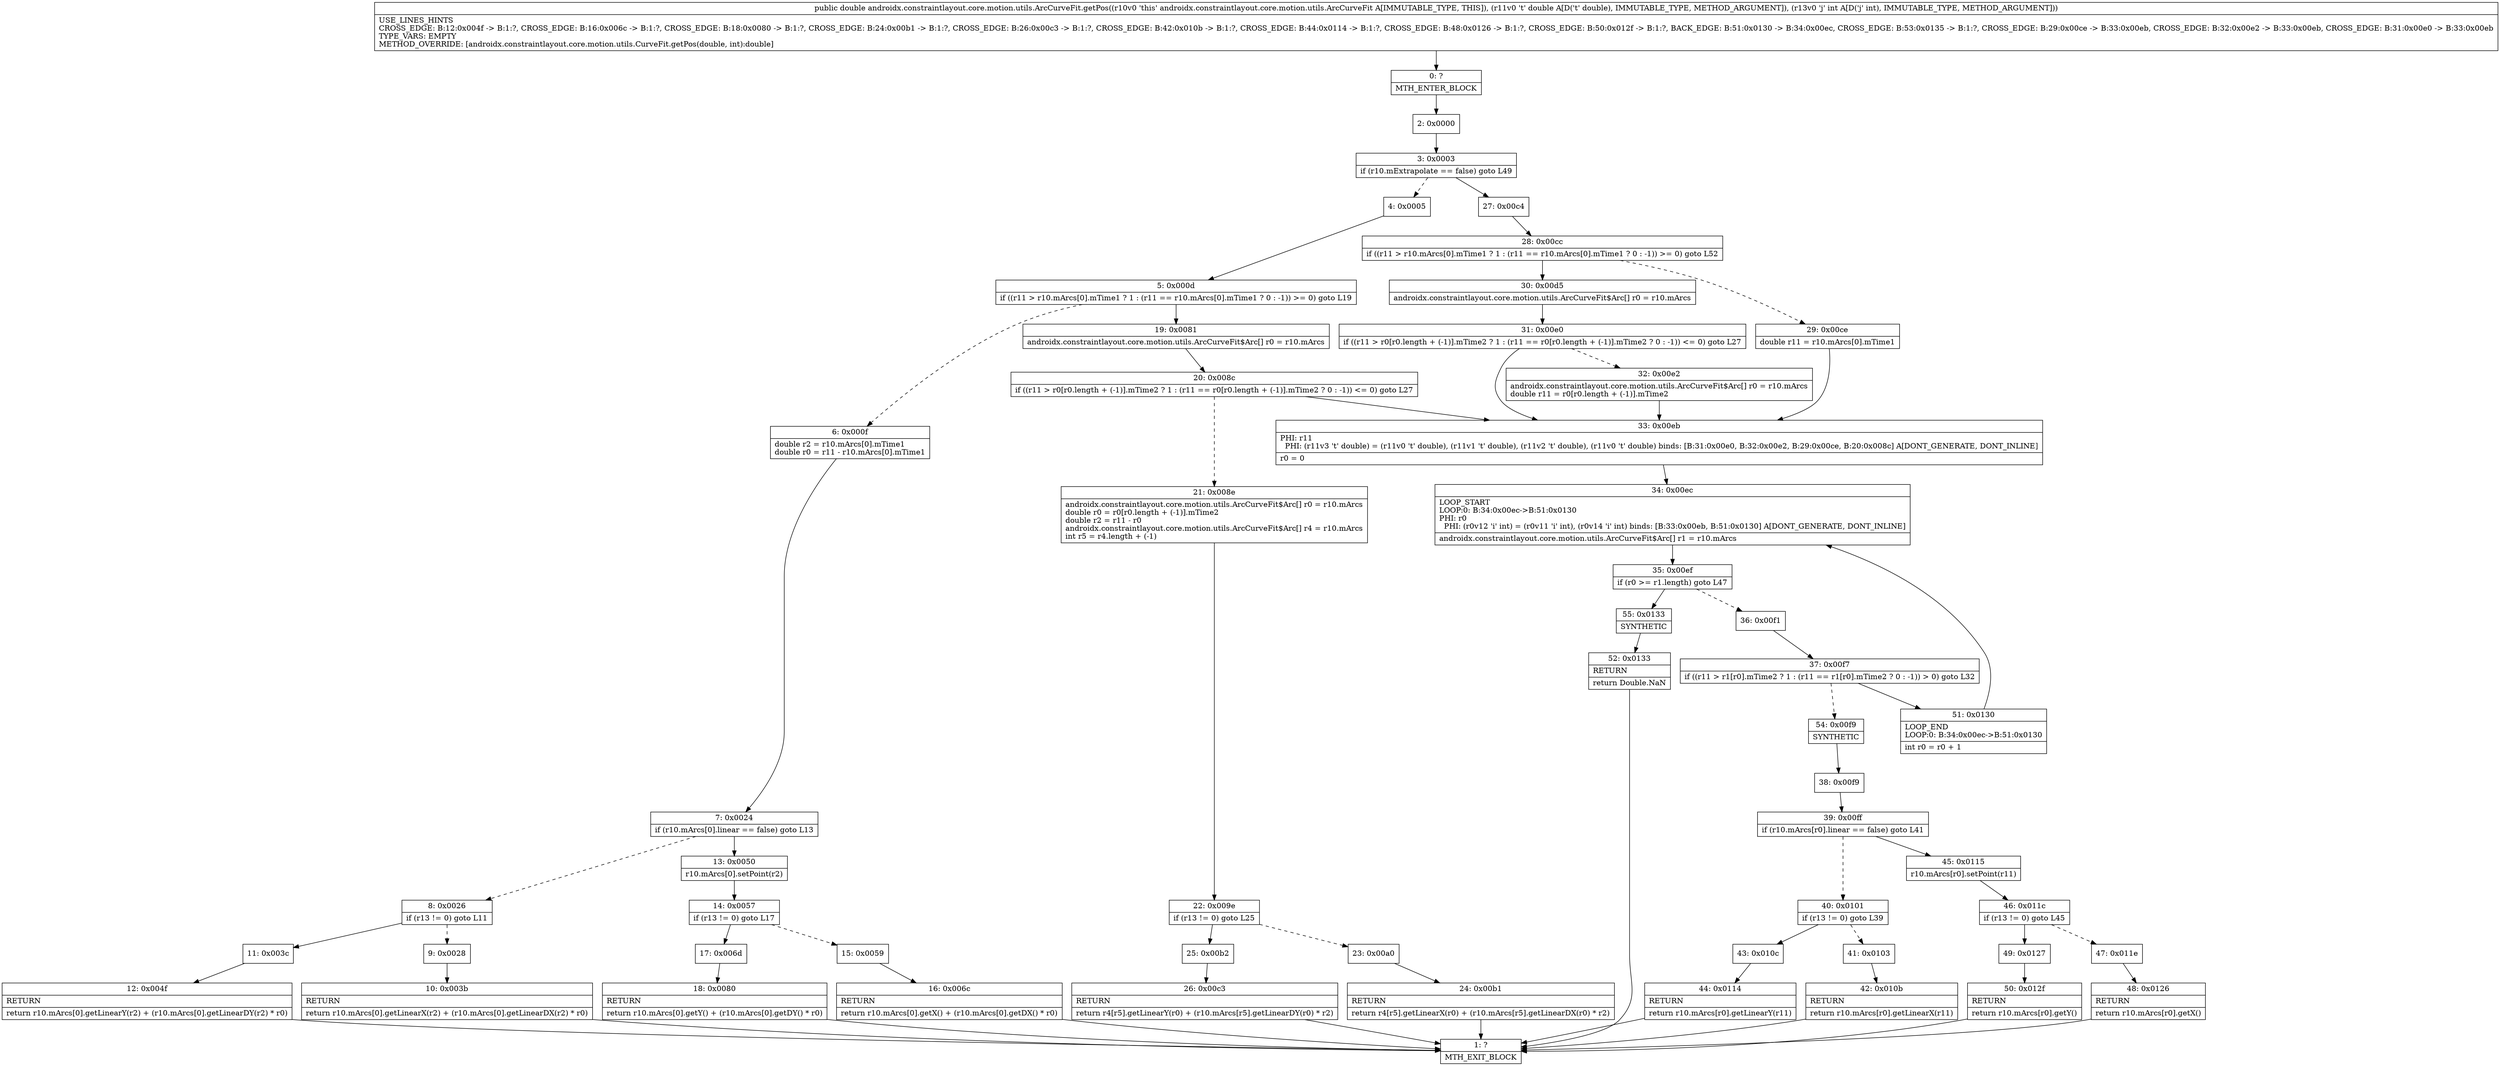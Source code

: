 digraph "CFG forandroidx.constraintlayout.core.motion.utils.ArcCurveFit.getPos(DI)D" {
Node_0 [shape=record,label="{0\:\ ?|MTH_ENTER_BLOCK\l}"];
Node_2 [shape=record,label="{2\:\ 0x0000}"];
Node_3 [shape=record,label="{3\:\ 0x0003|if (r10.mExtrapolate == false) goto L49\l}"];
Node_4 [shape=record,label="{4\:\ 0x0005}"];
Node_5 [shape=record,label="{5\:\ 0x000d|if ((r11 \> r10.mArcs[0].mTime1 ? 1 : (r11 == r10.mArcs[0].mTime1 ? 0 : \-1)) \>= 0) goto L19\l}"];
Node_6 [shape=record,label="{6\:\ 0x000f|double r2 = r10.mArcs[0].mTime1\ldouble r0 = r11 \- r10.mArcs[0].mTime1\l}"];
Node_7 [shape=record,label="{7\:\ 0x0024|if (r10.mArcs[0].linear == false) goto L13\l}"];
Node_8 [shape=record,label="{8\:\ 0x0026|if (r13 != 0) goto L11\l}"];
Node_9 [shape=record,label="{9\:\ 0x0028}"];
Node_10 [shape=record,label="{10\:\ 0x003b|RETURN\l|return r10.mArcs[0].getLinearX(r2) + (r10.mArcs[0].getLinearDX(r2) * r0)\l}"];
Node_1 [shape=record,label="{1\:\ ?|MTH_EXIT_BLOCK\l}"];
Node_11 [shape=record,label="{11\:\ 0x003c}"];
Node_12 [shape=record,label="{12\:\ 0x004f|RETURN\l|return r10.mArcs[0].getLinearY(r2) + (r10.mArcs[0].getLinearDY(r2) * r0)\l}"];
Node_13 [shape=record,label="{13\:\ 0x0050|r10.mArcs[0].setPoint(r2)\l}"];
Node_14 [shape=record,label="{14\:\ 0x0057|if (r13 != 0) goto L17\l}"];
Node_15 [shape=record,label="{15\:\ 0x0059}"];
Node_16 [shape=record,label="{16\:\ 0x006c|RETURN\l|return r10.mArcs[0].getX() + (r10.mArcs[0].getDX() * r0)\l}"];
Node_17 [shape=record,label="{17\:\ 0x006d}"];
Node_18 [shape=record,label="{18\:\ 0x0080|RETURN\l|return r10.mArcs[0].getY() + (r10.mArcs[0].getDY() * r0)\l}"];
Node_19 [shape=record,label="{19\:\ 0x0081|androidx.constraintlayout.core.motion.utils.ArcCurveFit$Arc[] r0 = r10.mArcs\l}"];
Node_20 [shape=record,label="{20\:\ 0x008c|if ((r11 \> r0[r0.length + (\-1)].mTime2 ? 1 : (r11 == r0[r0.length + (\-1)].mTime2 ? 0 : \-1)) \<= 0) goto L27\l}"];
Node_21 [shape=record,label="{21\:\ 0x008e|androidx.constraintlayout.core.motion.utils.ArcCurveFit$Arc[] r0 = r10.mArcs\ldouble r0 = r0[r0.length + (\-1)].mTime2\ldouble r2 = r11 \- r0\landroidx.constraintlayout.core.motion.utils.ArcCurveFit$Arc[] r4 = r10.mArcs\lint r5 = r4.length + (\-1)\l}"];
Node_22 [shape=record,label="{22\:\ 0x009e|if (r13 != 0) goto L25\l}"];
Node_23 [shape=record,label="{23\:\ 0x00a0}"];
Node_24 [shape=record,label="{24\:\ 0x00b1|RETURN\l|return r4[r5].getLinearX(r0) + (r10.mArcs[r5].getLinearDX(r0) * r2)\l}"];
Node_25 [shape=record,label="{25\:\ 0x00b2}"];
Node_26 [shape=record,label="{26\:\ 0x00c3|RETURN\l|return r4[r5].getLinearY(r0) + (r10.mArcs[r5].getLinearDY(r0) * r2)\l}"];
Node_33 [shape=record,label="{33\:\ 0x00eb|PHI: r11 \l  PHI: (r11v3 't' double) = (r11v0 't' double), (r11v1 't' double), (r11v2 't' double), (r11v0 't' double) binds: [B:31:0x00e0, B:32:0x00e2, B:29:0x00ce, B:20:0x008c] A[DONT_GENERATE, DONT_INLINE]\l|r0 = 0\l}"];
Node_34 [shape=record,label="{34\:\ 0x00ec|LOOP_START\lLOOP:0: B:34:0x00ec\-\>B:51:0x0130\lPHI: r0 \l  PHI: (r0v12 'i' int) = (r0v11 'i' int), (r0v14 'i' int) binds: [B:33:0x00eb, B:51:0x0130] A[DONT_GENERATE, DONT_INLINE]\l|androidx.constraintlayout.core.motion.utils.ArcCurveFit$Arc[] r1 = r10.mArcs\l}"];
Node_35 [shape=record,label="{35\:\ 0x00ef|if (r0 \>= r1.length) goto L47\l}"];
Node_36 [shape=record,label="{36\:\ 0x00f1}"];
Node_37 [shape=record,label="{37\:\ 0x00f7|if ((r11 \> r1[r0].mTime2 ? 1 : (r11 == r1[r0].mTime2 ? 0 : \-1)) \> 0) goto L32\l}"];
Node_51 [shape=record,label="{51\:\ 0x0130|LOOP_END\lLOOP:0: B:34:0x00ec\-\>B:51:0x0130\l|int r0 = r0 + 1\l}"];
Node_54 [shape=record,label="{54\:\ 0x00f9|SYNTHETIC\l}"];
Node_38 [shape=record,label="{38\:\ 0x00f9}"];
Node_39 [shape=record,label="{39\:\ 0x00ff|if (r10.mArcs[r0].linear == false) goto L41\l}"];
Node_40 [shape=record,label="{40\:\ 0x0101|if (r13 != 0) goto L39\l}"];
Node_41 [shape=record,label="{41\:\ 0x0103}"];
Node_42 [shape=record,label="{42\:\ 0x010b|RETURN\l|return r10.mArcs[r0].getLinearX(r11)\l}"];
Node_43 [shape=record,label="{43\:\ 0x010c}"];
Node_44 [shape=record,label="{44\:\ 0x0114|RETURN\l|return r10.mArcs[r0].getLinearY(r11)\l}"];
Node_45 [shape=record,label="{45\:\ 0x0115|r10.mArcs[r0].setPoint(r11)\l}"];
Node_46 [shape=record,label="{46\:\ 0x011c|if (r13 != 0) goto L45\l}"];
Node_47 [shape=record,label="{47\:\ 0x011e}"];
Node_48 [shape=record,label="{48\:\ 0x0126|RETURN\l|return r10.mArcs[r0].getX()\l}"];
Node_49 [shape=record,label="{49\:\ 0x0127}"];
Node_50 [shape=record,label="{50\:\ 0x012f|RETURN\l|return r10.mArcs[r0].getY()\l}"];
Node_55 [shape=record,label="{55\:\ 0x0133|SYNTHETIC\l}"];
Node_52 [shape=record,label="{52\:\ 0x0133|RETURN\l|return Double.NaN\l}"];
Node_27 [shape=record,label="{27\:\ 0x00c4}"];
Node_28 [shape=record,label="{28\:\ 0x00cc|if ((r11 \> r10.mArcs[0].mTime1 ? 1 : (r11 == r10.mArcs[0].mTime1 ? 0 : \-1)) \>= 0) goto L52\l}"];
Node_29 [shape=record,label="{29\:\ 0x00ce|double r11 = r10.mArcs[0].mTime1\l}"];
Node_30 [shape=record,label="{30\:\ 0x00d5|androidx.constraintlayout.core.motion.utils.ArcCurveFit$Arc[] r0 = r10.mArcs\l}"];
Node_31 [shape=record,label="{31\:\ 0x00e0|if ((r11 \> r0[r0.length + (\-1)].mTime2 ? 1 : (r11 == r0[r0.length + (\-1)].mTime2 ? 0 : \-1)) \<= 0) goto L27\l}"];
Node_32 [shape=record,label="{32\:\ 0x00e2|androidx.constraintlayout.core.motion.utils.ArcCurveFit$Arc[] r0 = r10.mArcs\ldouble r11 = r0[r0.length + (\-1)].mTime2\l}"];
MethodNode[shape=record,label="{public double androidx.constraintlayout.core.motion.utils.ArcCurveFit.getPos((r10v0 'this' androidx.constraintlayout.core.motion.utils.ArcCurveFit A[IMMUTABLE_TYPE, THIS]), (r11v0 't' double A[D('t' double), IMMUTABLE_TYPE, METHOD_ARGUMENT]), (r13v0 'j' int A[D('j' int), IMMUTABLE_TYPE, METHOD_ARGUMENT]))  | USE_LINES_HINTS\lCROSS_EDGE: B:12:0x004f \-\> B:1:?, CROSS_EDGE: B:16:0x006c \-\> B:1:?, CROSS_EDGE: B:18:0x0080 \-\> B:1:?, CROSS_EDGE: B:24:0x00b1 \-\> B:1:?, CROSS_EDGE: B:26:0x00c3 \-\> B:1:?, CROSS_EDGE: B:42:0x010b \-\> B:1:?, CROSS_EDGE: B:44:0x0114 \-\> B:1:?, CROSS_EDGE: B:48:0x0126 \-\> B:1:?, CROSS_EDGE: B:50:0x012f \-\> B:1:?, BACK_EDGE: B:51:0x0130 \-\> B:34:0x00ec, CROSS_EDGE: B:53:0x0135 \-\> B:1:?, CROSS_EDGE: B:29:0x00ce \-\> B:33:0x00eb, CROSS_EDGE: B:32:0x00e2 \-\> B:33:0x00eb, CROSS_EDGE: B:31:0x00e0 \-\> B:33:0x00eb\lTYPE_VARS: EMPTY\lMETHOD_OVERRIDE: [androidx.constraintlayout.core.motion.utils.CurveFit.getPos(double, int):double]\l}"];
MethodNode -> Node_0;Node_0 -> Node_2;
Node_2 -> Node_3;
Node_3 -> Node_4[style=dashed];
Node_3 -> Node_27;
Node_4 -> Node_5;
Node_5 -> Node_6[style=dashed];
Node_5 -> Node_19;
Node_6 -> Node_7;
Node_7 -> Node_8[style=dashed];
Node_7 -> Node_13;
Node_8 -> Node_9[style=dashed];
Node_8 -> Node_11;
Node_9 -> Node_10;
Node_10 -> Node_1;
Node_11 -> Node_12;
Node_12 -> Node_1;
Node_13 -> Node_14;
Node_14 -> Node_15[style=dashed];
Node_14 -> Node_17;
Node_15 -> Node_16;
Node_16 -> Node_1;
Node_17 -> Node_18;
Node_18 -> Node_1;
Node_19 -> Node_20;
Node_20 -> Node_21[style=dashed];
Node_20 -> Node_33;
Node_21 -> Node_22;
Node_22 -> Node_23[style=dashed];
Node_22 -> Node_25;
Node_23 -> Node_24;
Node_24 -> Node_1;
Node_25 -> Node_26;
Node_26 -> Node_1;
Node_33 -> Node_34;
Node_34 -> Node_35;
Node_35 -> Node_36[style=dashed];
Node_35 -> Node_55;
Node_36 -> Node_37;
Node_37 -> Node_51;
Node_37 -> Node_54[style=dashed];
Node_51 -> Node_34;
Node_54 -> Node_38;
Node_38 -> Node_39;
Node_39 -> Node_40[style=dashed];
Node_39 -> Node_45;
Node_40 -> Node_41[style=dashed];
Node_40 -> Node_43;
Node_41 -> Node_42;
Node_42 -> Node_1;
Node_43 -> Node_44;
Node_44 -> Node_1;
Node_45 -> Node_46;
Node_46 -> Node_47[style=dashed];
Node_46 -> Node_49;
Node_47 -> Node_48;
Node_48 -> Node_1;
Node_49 -> Node_50;
Node_50 -> Node_1;
Node_55 -> Node_52;
Node_52 -> Node_1;
Node_27 -> Node_28;
Node_28 -> Node_29[style=dashed];
Node_28 -> Node_30;
Node_29 -> Node_33;
Node_30 -> Node_31;
Node_31 -> Node_32[style=dashed];
Node_31 -> Node_33;
Node_32 -> Node_33;
}

